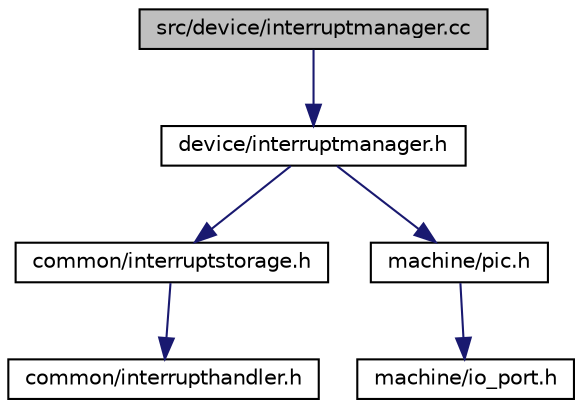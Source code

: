 digraph "src/device/interruptmanager.cc"
{
  bgcolor="transparent";
  edge [fontname="Helvetica",fontsize="10",labelfontname="Helvetica",labelfontsize="10"];
  node [fontname="Helvetica",fontsize="10",shape=record];
  Node1 [label="src/device/interruptmanager.cc",height=0.2,width=0.4,color="black", fillcolor="grey75", style="filled", fontcolor="black"];
  Node1 -> Node2 [color="midnightblue",fontsize="10",style="solid",fontname="Helvetica"];
  Node2 [label="device/interruptmanager.h",height=0.2,width=0.4,color="black",URL="$interruptmanager_8h.html"];
  Node2 -> Node3 [color="midnightblue",fontsize="10",style="solid",fontname="Helvetica"];
  Node3 [label="common/interruptstorage.h",height=0.2,width=0.4,color="black",URL="$interruptstorage_8h.html"];
  Node3 -> Node4 [color="midnightblue",fontsize="10",style="solid",fontname="Helvetica"];
  Node4 [label="common/interrupthandler.h",height=0.2,width=0.4,color="black",URL="$interrupthandler_8h.html"];
  Node2 -> Node5 [color="midnightblue",fontsize="10",style="solid",fontname="Helvetica"];
  Node5 [label="machine/pic.h",height=0.2,width=0.4,color="black",URL="$pic_8h.html"];
  Node5 -> Node6 [color="midnightblue",fontsize="10",style="solid",fontname="Helvetica"];
  Node6 [label="machine/io_port.h",height=0.2,width=0.4,color="black",URL="$io__port_8h.html"];
}
